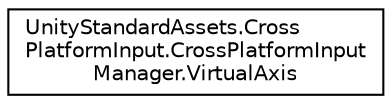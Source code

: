 digraph "Graphical Class Hierarchy"
{
 // LATEX_PDF_SIZE
  edge [fontname="Helvetica",fontsize="10",labelfontname="Helvetica",labelfontsize="10"];
  node [fontname="Helvetica",fontsize="10",shape=record];
  rankdir="LR";
  Node0 [label="UnityStandardAssets.Cross\lPlatformInput.CrossPlatformInput\lManager.VirtualAxis",height=0.2,width=0.4,color="black", fillcolor="white", style="filled",URL="$class_unity_standard_assets_1_1_cross_platform_input_1_1_cross_platform_input_manager_1_1_virtual_axis.html",tooltip=" "];
}
